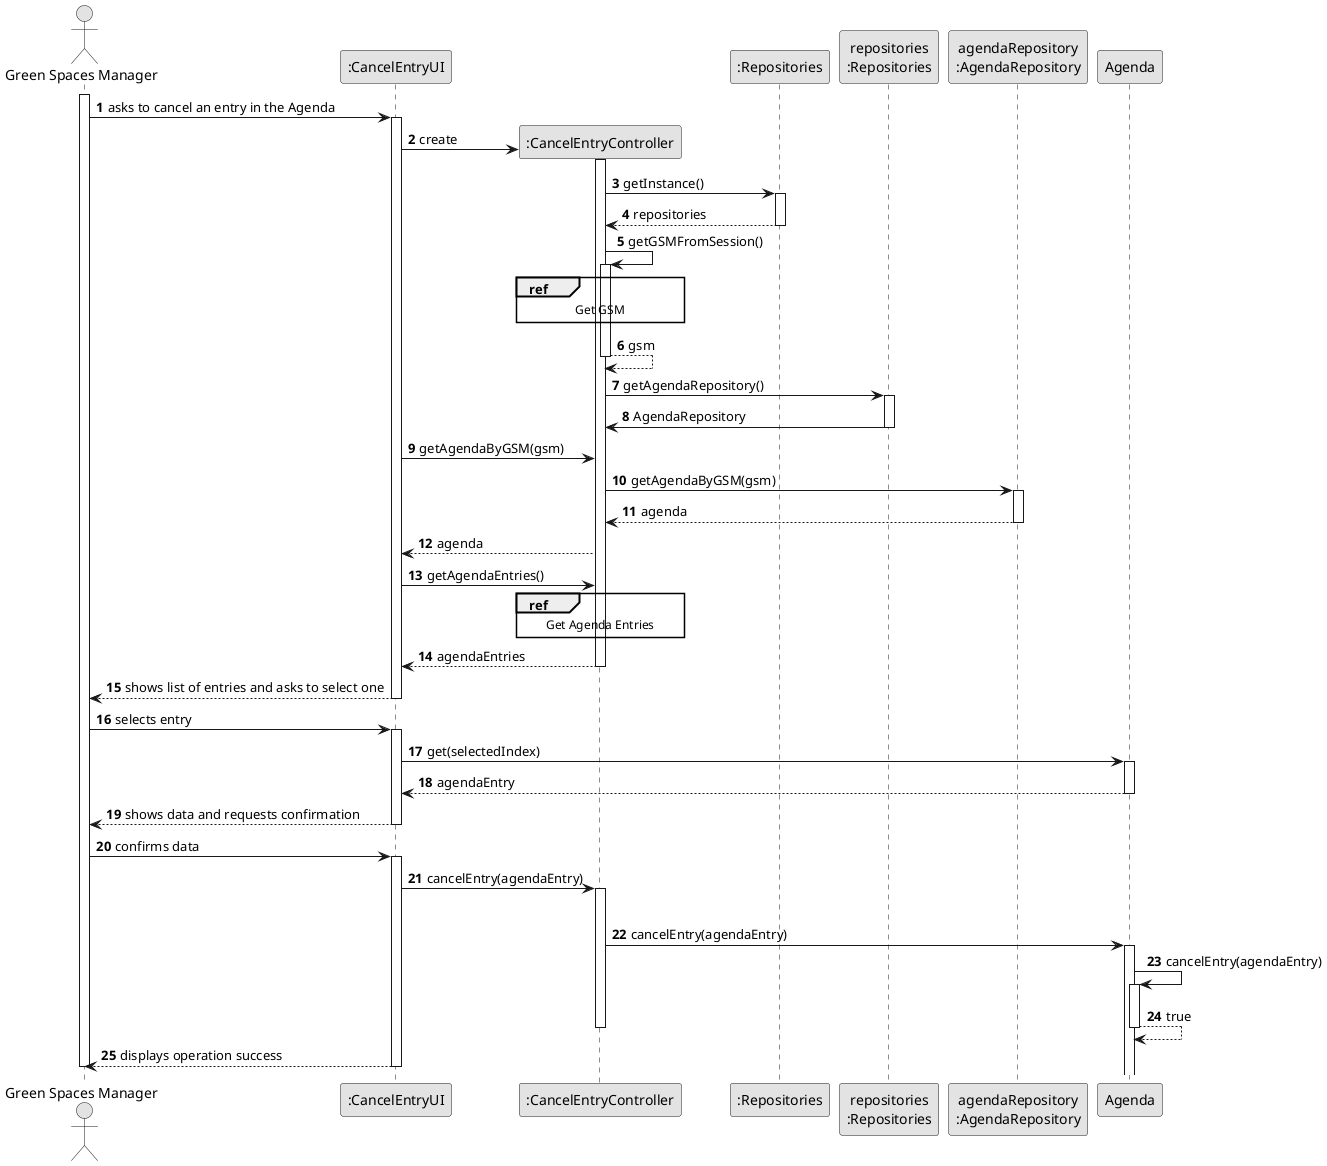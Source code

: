 @startuml
skinparam monochrome true
skinparam packageStyle rectangle
skinparam shadowing false

autonumber

'hide footbox
actor "Green Spaces Manager" as ADM
participant ":CancelEntryUI" as UI
participant ":CancelEntryController" as CTRL
participant ":Repositories" as RepositorySingleton
participant "repositories\n:Repositories" as PLAT
participant "agendaRepository\n:AgendaRepository" as AR
participant "Agenda" as AG

activate ADM

        ADM -> UI : asks to cancel an entry in the Agenda

        activate UI

'            UI --> ADM : requests data (name)
            'create CTRL
            UI -> CTRL** : create

            activate CTRL

                        CTRL -> RepositorySingleton : getInstance()
                                        activate RepositorySingleton

                                            RepositorySingleton --> CTRL: repositories
                                        deactivate RepositorySingleton

                                         CTRL -> CTRL : getGSMFromSession()
                                         activate CTRL

                                         ref over CTRL
                                         Get GSM
                                         end

                                             CTRL --> CTRL : gsm
                                         deactivate CTRL

                             CTRL -> PLAT : getAgendaRepository()
                                     activate PLAT

                                 PLAT -> CTRL : AgendaRepository
                                 deactivate PLAT

                             UI -> CTRL: getAgendaByGSM(gsm)

                             CTRL -> AR: getAgendaByGSM(gsm)
                                         activate AR

                                         AR --> CTRL: agenda
                                         deactivate AR
                             CTRL --> UI : agenda


                             UI -> CTRL : getAgendaEntries()
                            ref over CTRL
                            Get Agenda Entries
                            end

                            CTRL --> UI : agendaEntries
                            deactivate CTRL




    UI --> ADM : shows list of entries and asks to select one
    deactivate UI



    ADM -> UI : selects entry
    activate UI

                                     UI -> AG : get(selectedIndex)
                                     activate AG

                                    AG --> UI : agendaEntry
                                    deactivate AG

        
            UI --> ADM : shows data and requests confirmation
            deactivate UI
        
            ADM -> UI : confirms data
            activate UI


        UI -> CTRL : cancelEntry(agendaEntry)
        activate CTRL

            |||

            CTRL -> AG: cancelEntry(agendaEntry)
            activate AG

                AG -> AG: cancelEntry(agendaEntry)
                            activate AG

                            AG --> AG: true
                            deactivate AG

                deactivate CTRL

            UI --> ADM: displays operation success
    deactivate UI

deactivate ADM

@enduml